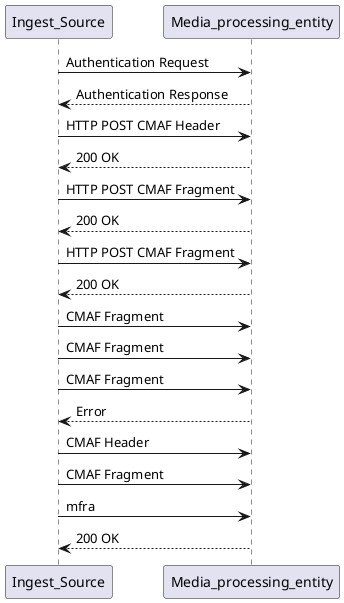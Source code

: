 @startuml
Ingest_Source -> Media_processing_entity: Authentication Request
Media_processing_entity --> Ingest_Source: Authentication Response

Ingest_Source -> Media_processing_entity: HTTP POST CMAF Header
Media_processing_entity --> Ingest_Source: 200 OK

Ingest_Source -> Media_processing_entity: HTTP POST CMAF Fragment
Media_processing_entity --> Ingest_Source: 200 OK 

Ingest_Source -> Media_processing_entity: HTTP POST CMAF Fragment
Media_processing_entity --> Ingest_Source: 200 OK

Ingest_Source -> Media_processing_entity: CMAF Fragment
Ingest_Source -> Media_processing_entity: CMAF Fragment
Ingest_Source -> Media_processing_entity: CMAF Fragment

Media_processing_entity --> Ingest_Source: Error
Ingest_Source -> Media_processing_entity: CMAF Header
Ingest_Source -> Media_processing_entity: CMAF Fragment
Ingest_Source -> Media_processing_entity: mfra
Media_processing_entity --> Ingest_Source: 200 OK
@enduml